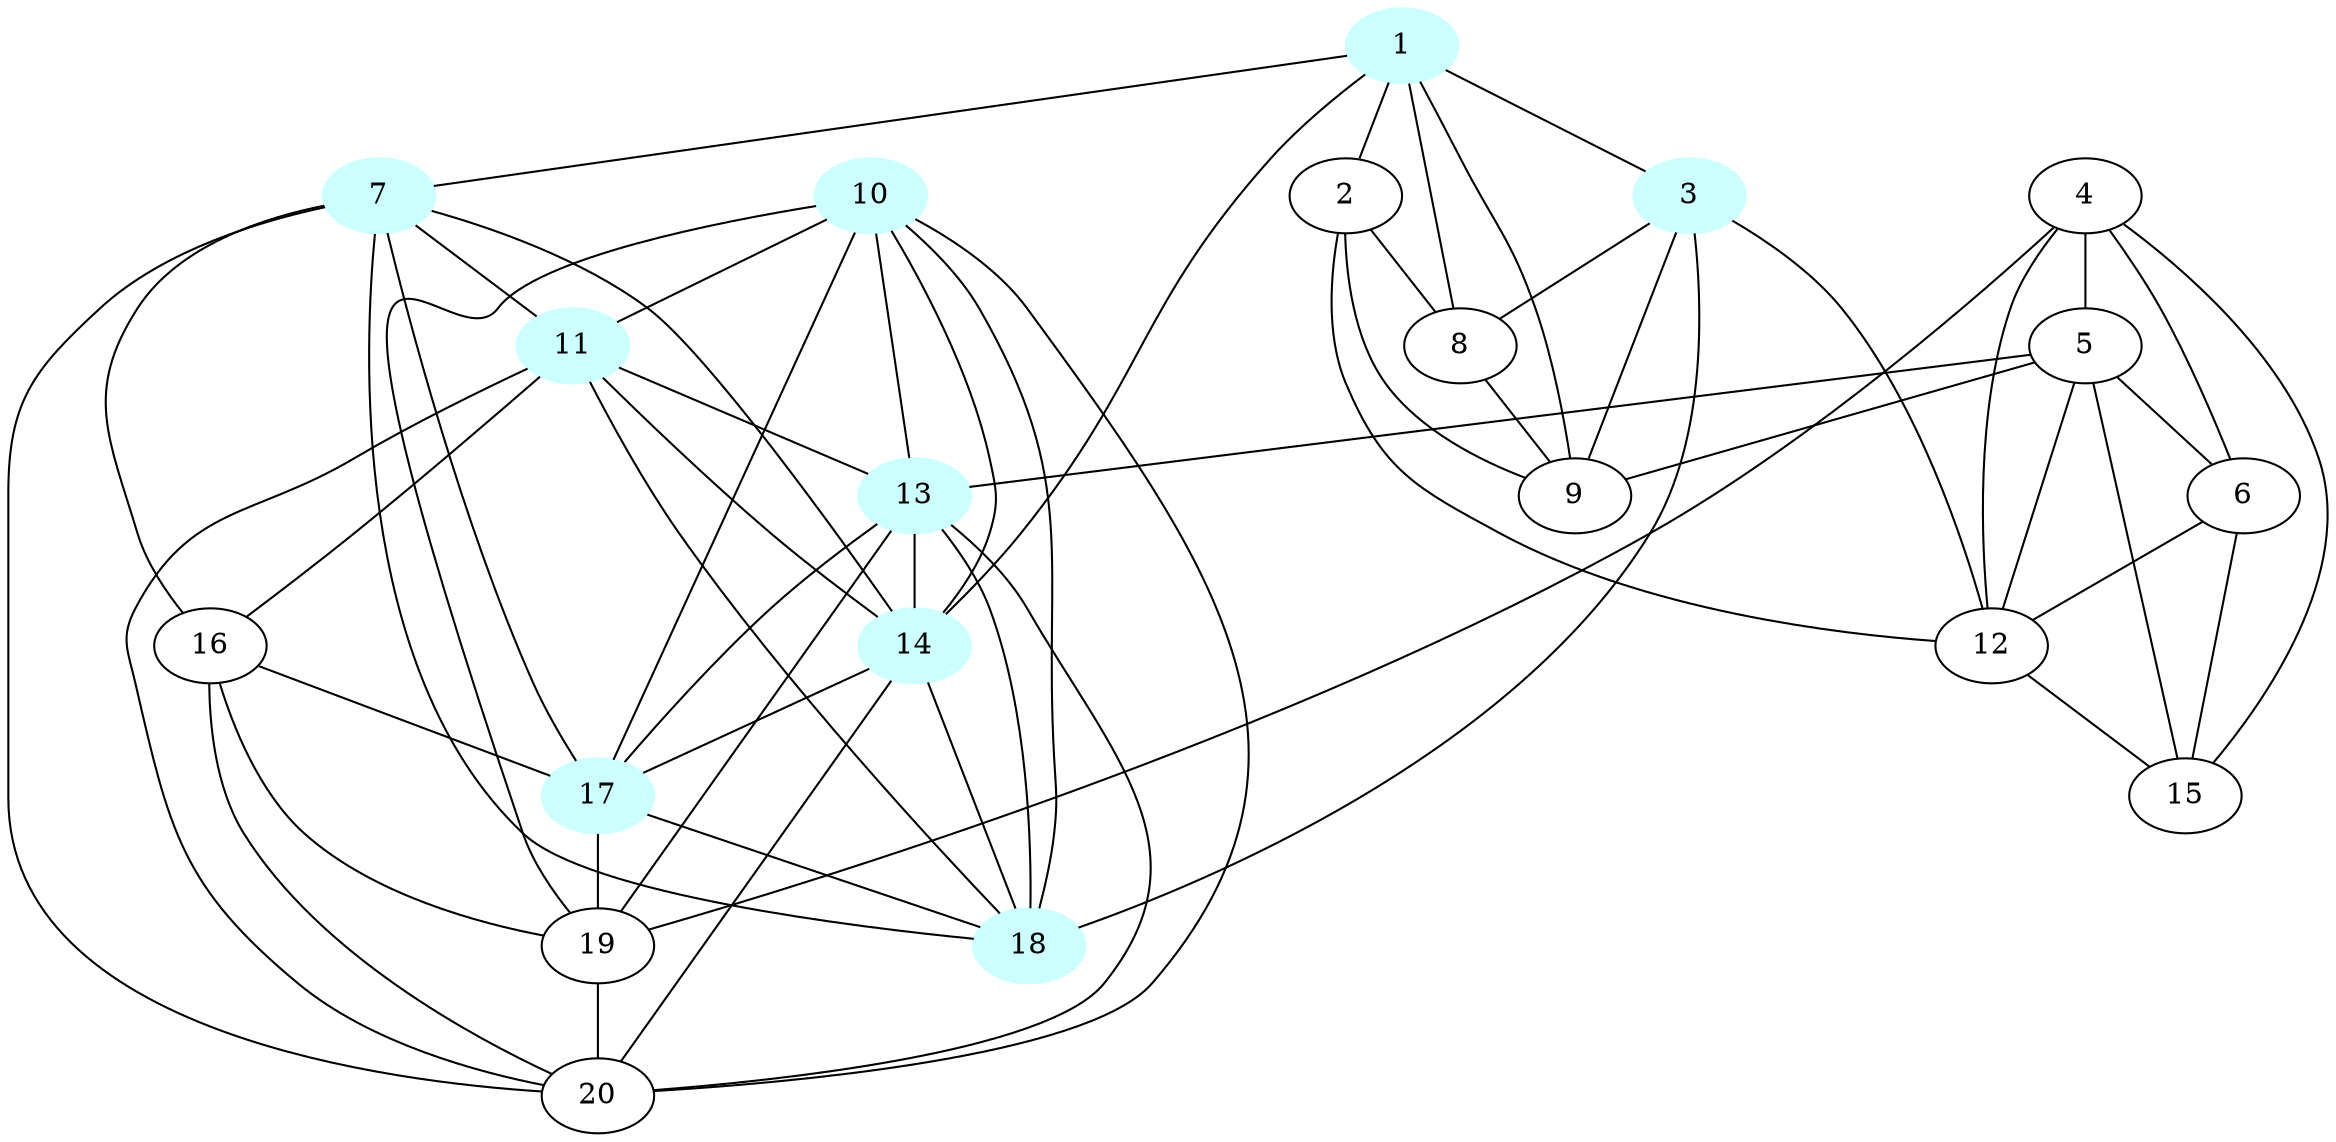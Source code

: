 graph G {
    1 [style=filled, color="#CCFFFF"];
    3 [style=filled, color="#CCFFFF"];
    7 [style=filled, color="#CCFFFF"];
    10 [style=filled, color="#CCFFFF"];
    11 [style=filled, color="#CCFFFF"];
    13 [style=filled, color="#CCFFFF"];
    14 [style=filled, color="#CCFFFF"];
    17 [style=filled, color="#CCFFFF"];
    18 [style=filled, color="#CCFFFF"];
    1 -- 2 [len= 2]
    1 -- 3 [len= 2]
    1 -- 7 [len= 2]
    1 -- 8 [len= 2]
    1 -- 9 [len= 2]
    1 -- 14 [len= 2]
    2 -- 8 [len= 2]
    2 -- 9 [len= 2]
    2 -- 12 [len= 2]
    3 -- 8 [len= 2]
    3 -- 9 [len= 2]
    3 -- 12 [len= 2]
    3 -- 18 [len= 2]
    4 -- 5 [len= 2]
    4 -- 6 [len= 2]
    4 -- 12 [len= 2]
    4 -- 15 [len= 2]
    4 -- 19 [len= 2]
    5 -- 6 [len= 2]
    5 -- 9 [len= 2]
    5 -- 12 [len= 2]
    5 -- 13 [len= 2]
    5 -- 15 [len= 2]
    6 -- 12 [len= 2]
    6 -- 15 [len= 2]
    7 -- 11 [len= 2]
    7 -- 14 [len= 2]
    7 -- 16 [len= 2]
    7 -- 17 [len= 2]
    7 -- 18 [len= 2]
    7 -- 20 [len= 2]
    8 -- 9 [len= 2]
    10 -- 11 [len= 2]
    10 -- 13 [len= 2]
    10 -- 14 [len= 2]
    10 -- 17 [len= 2]
    10 -- 18 [len= 2]
    10 -- 19 [len= 2]
    10 -- 20 [len= 2]
    11 -- 13 [len= 2]
    11 -- 14 [len= 2]
    11 -- 16 [len= 2]
    11 -- 18 [len= 2]
    11 -- 20 [len= 2]
    12 -- 15 [len= 2]
    13 -- 14 [len= 2]
    13 -- 17 [len= 2]
    13 -- 18 [len= 2]
    13 -- 19 [len= 2]
    13 -- 20 [len= 2]
    14 -- 17 [len= 2]
    14 -- 18 [len= 2]
    14 -- 20 [len= 2]
    16 -- 17 [len= 2]
    16 -- 19 [len= 2]
    16 -- 20 [len= 2]
    17 -- 18 [len= 2]
    17 -- 19 [len= 2]
    19 -- 20 [len= 2]
}
